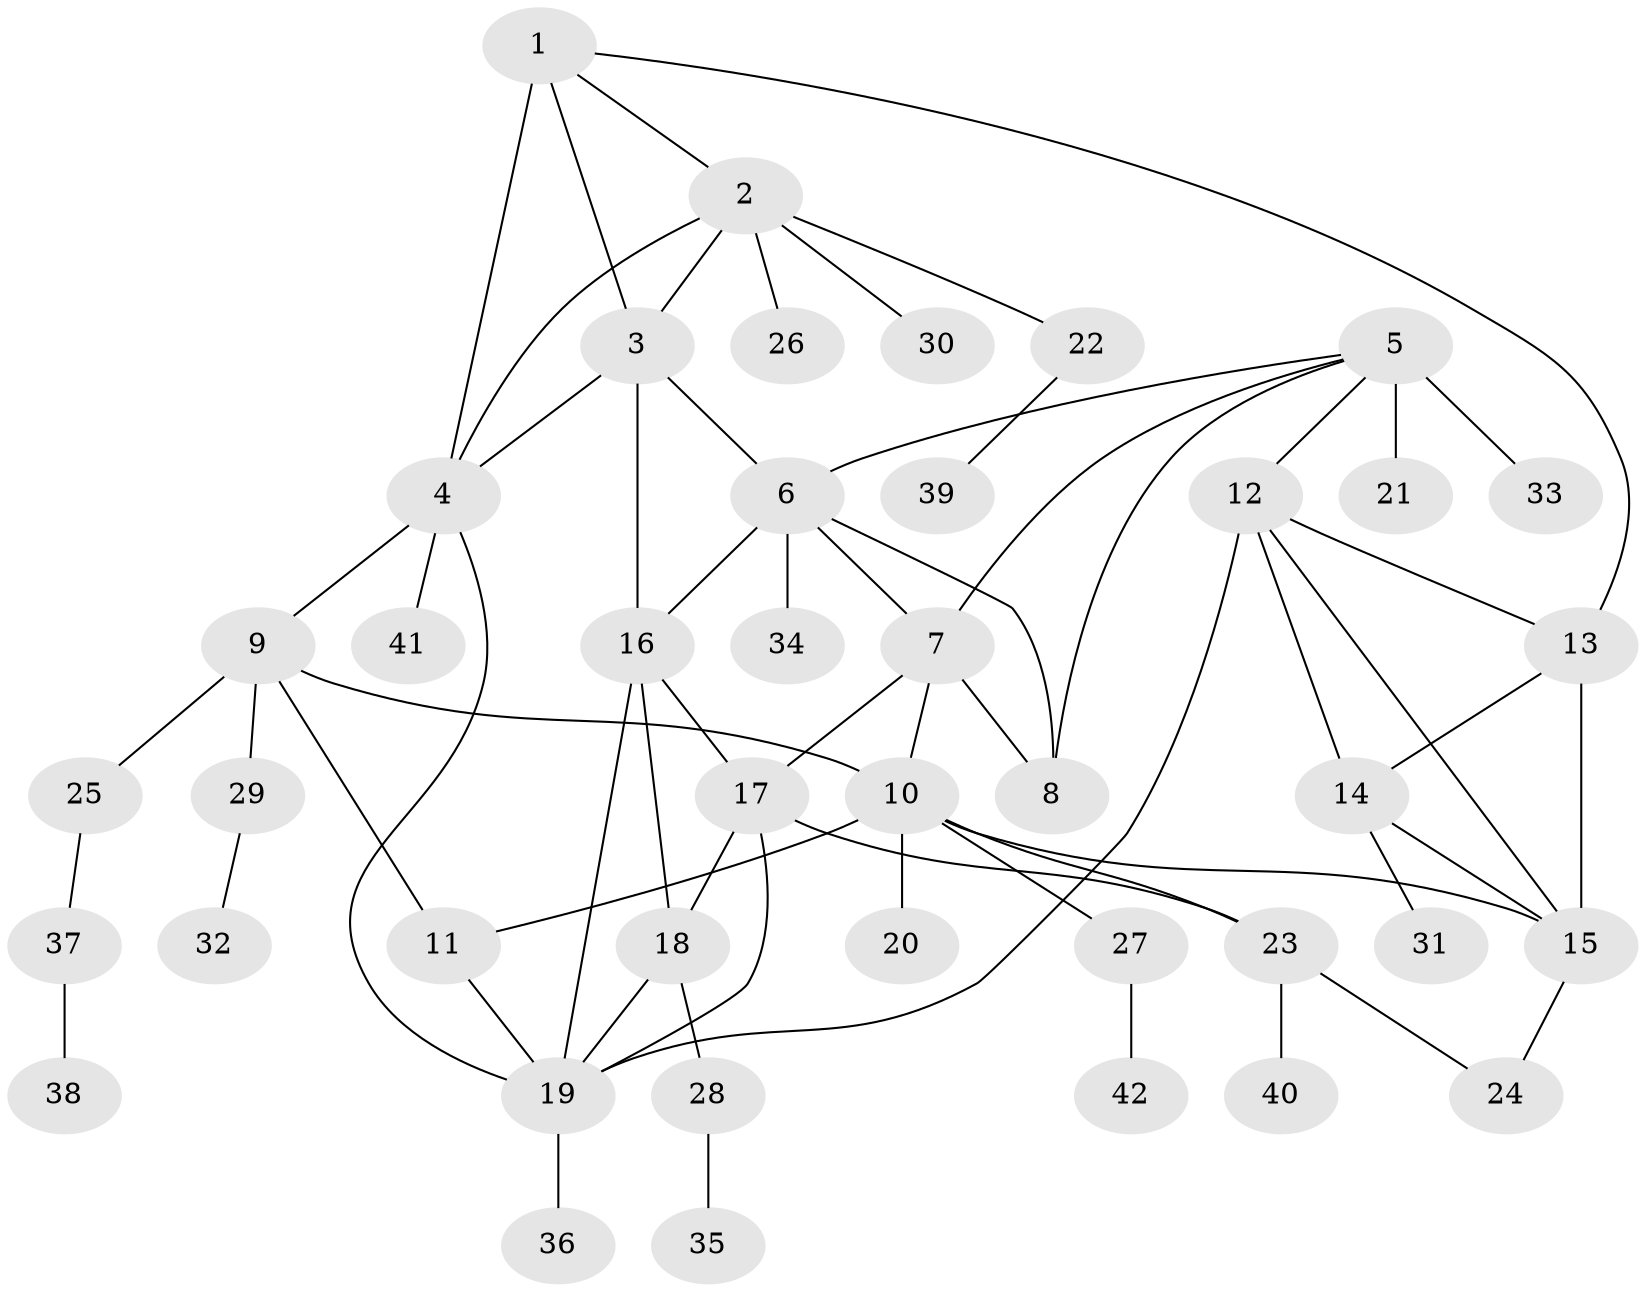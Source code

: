 // original degree distribution, {7: 0.060240963855421686, 6: 0.04819277108433735, 5: 0.08433734939759036, 10: 0.012048192771084338, 11: 0.012048192771084338, 4: 0.024096385542168676, 8: 0.012048192771084338, 1: 0.5301204819277109, 3: 0.03614457831325301, 2: 0.18072289156626506}
// Generated by graph-tools (version 1.1) at 2025/37/03/09/25 02:37:32]
// undirected, 42 vertices, 64 edges
graph export_dot {
graph [start="1"]
  node [color=gray90,style=filled];
  1;
  2;
  3;
  4;
  5;
  6;
  7;
  8;
  9;
  10;
  11;
  12;
  13;
  14;
  15;
  16;
  17;
  18;
  19;
  20;
  21;
  22;
  23;
  24;
  25;
  26;
  27;
  28;
  29;
  30;
  31;
  32;
  33;
  34;
  35;
  36;
  37;
  38;
  39;
  40;
  41;
  42;
  1 -- 2 [weight=1.0];
  1 -- 3 [weight=1.0];
  1 -- 4 [weight=3.0];
  1 -- 13 [weight=1.0];
  2 -- 3 [weight=1.0];
  2 -- 4 [weight=1.0];
  2 -- 22 [weight=1.0];
  2 -- 26 [weight=1.0];
  2 -- 30 [weight=1.0];
  3 -- 4 [weight=1.0];
  3 -- 6 [weight=1.0];
  3 -- 16 [weight=1.0];
  4 -- 9 [weight=1.0];
  4 -- 19 [weight=1.0];
  4 -- 41 [weight=1.0];
  5 -- 6 [weight=1.0];
  5 -- 7 [weight=1.0];
  5 -- 8 [weight=1.0];
  5 -- 12 [weight=1.0];
  5 -- 21 [weight=4.0];
  5 -- 33 [weight=1.0];
  6 -- 7 [weight=1.0];
  6 -- 8 [weight=1.0];
  6 -- 16 [weight=1.0];
  6 -- 34 [weight=1.0];
  7 -- 8 [weight=3.0];
  7 -- 10 [weight=1.0];
  7 -- 17 [weight=1.0];
  9 -- 10 [weight=2.0];
  9 -- 11 [weight=4.0];
  9 -- 25 [weight=1.0];
  9 -- 29 [weight=1.0];
  10 -- 11 [weight=1.0];
  10 -- 15 [weight=1.0];
  10 -- 20 [weight=3.0];
  10 -- 23 [weight=1.0];
  10 -- 27 [weight=1.0];
  11 -- 19 [weight=1.0];
  12 -- 13 [weight=2.0];
  12 -- 14 [weight=1.0];
  12 -- 15 [weight=1.0];
  12 -- 19 [weight=1.0];
  13 -- 14 [weight=1.0];
  13 -- 15 [weight=1.0];
  14 -- 15 [weight=1.0];
  14 -- 31 [weight=1.0];
  15 -- 24 [weight=1.0];
  16 -- 17 [weight=2.0];
  16 -- 18 [weight=1.0];
  16 -- 19 [weight=1.0];
  17 -- 18 [weight=1.0];
  17 -- 19 [weight=1.0];
  17 -- 23 [weight=1.0];
  18 -- 19 [weight=1.0];
  18 -- 28 [weight=1.0];
  19 -- 36 [weight=1.0];
  22 -- 39 [weight=1.0];
  23 -- 24 [weight=1.0];
  23 -- 40 [weight=1.0];
  25 -- 37 [weight=1.0];
  27 -- 42 [weight=1.0];
  28 -- 35 [weight=1.0];
  29 -- 32 [weight=1.0];
  37 -- 38 [weight=1.0];
}
